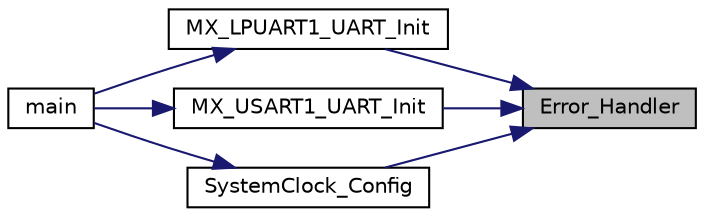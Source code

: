 digraph "Error_Handler"
{
 // LATEX_PDF_SIZE
  edge [fontname="Helvetica",fontsize="10",labelfontname="Helvetica",labelfontsize="10"];
  node [fontname="Helvetica",fontsize="10",shape=record];
  rankdir="RL";
  Node1 [label="Error_Handler",height=0.2,width=0.4,color="black", fillcolor="grey75", style="filled", fontcolor="black",tooltip="This function is executed in case of error occurrence."];
  Node1 -> Node2 [dir="back",color="midnightblue",fontsize="10",style="solid",fontname="Helvetica"];
  Node2 [label="MX_LPUART1_UART_Init",height=0.2,width=0.4,color="black", fillcolor="white", style="filled",URL="$main_8cpp.html#a21ad298121ac0d079b93bf2c49d0fa92",tooltip="LPUART1 Initialization Function."];
  Node2 -> Node3 [dir="back",color="midnightblue",fontsize="10",style="solid",fontname="Helvetica"];
  Node3 [label="main",height=0.2,width=0.4,color="black", fillcolor="white", style="filled",URL="$main_8cpp.html#a840291bc02cba5474a4cb46a9b9566fe",tooltip="The application entry point."];
  Node1 -> Node4 [dir="back",color="midnightblue",fontsize="10",style="solid",fontname="Helvetica"];
  Node4 [label="MX_USART1_UART_Init",height=0.2,width=0.4,color="black", fillcolor="white", style="filled",URL="$main_8cpp.html#a62f4b77e20bccafe98a183771749c20c",tooltip="USART1 Initialization Function."];
  Node4 -> Node3 [dir="back",color="midnightblue",fontsize="10",style="solid",fontname="Helvetica"];
  Node1 -> Node5 [dir="back",color="midnightblue",fontsize="10",style="solid",fontname="Helvetica"];
  Node5 [label="SystemClock_Config",height=0.2,width=0.4,color="black", fillcolor="white", style="filled",URL="$main_8cpp.html#a70af21c671abfcc773614a9a4f63d920",tooltip="System Clock Configuration."];
  Node5 -> Node3 [dir="back",color="midnightblue",fontsize="10",style="solid",fontname="Helvetica"];
}
